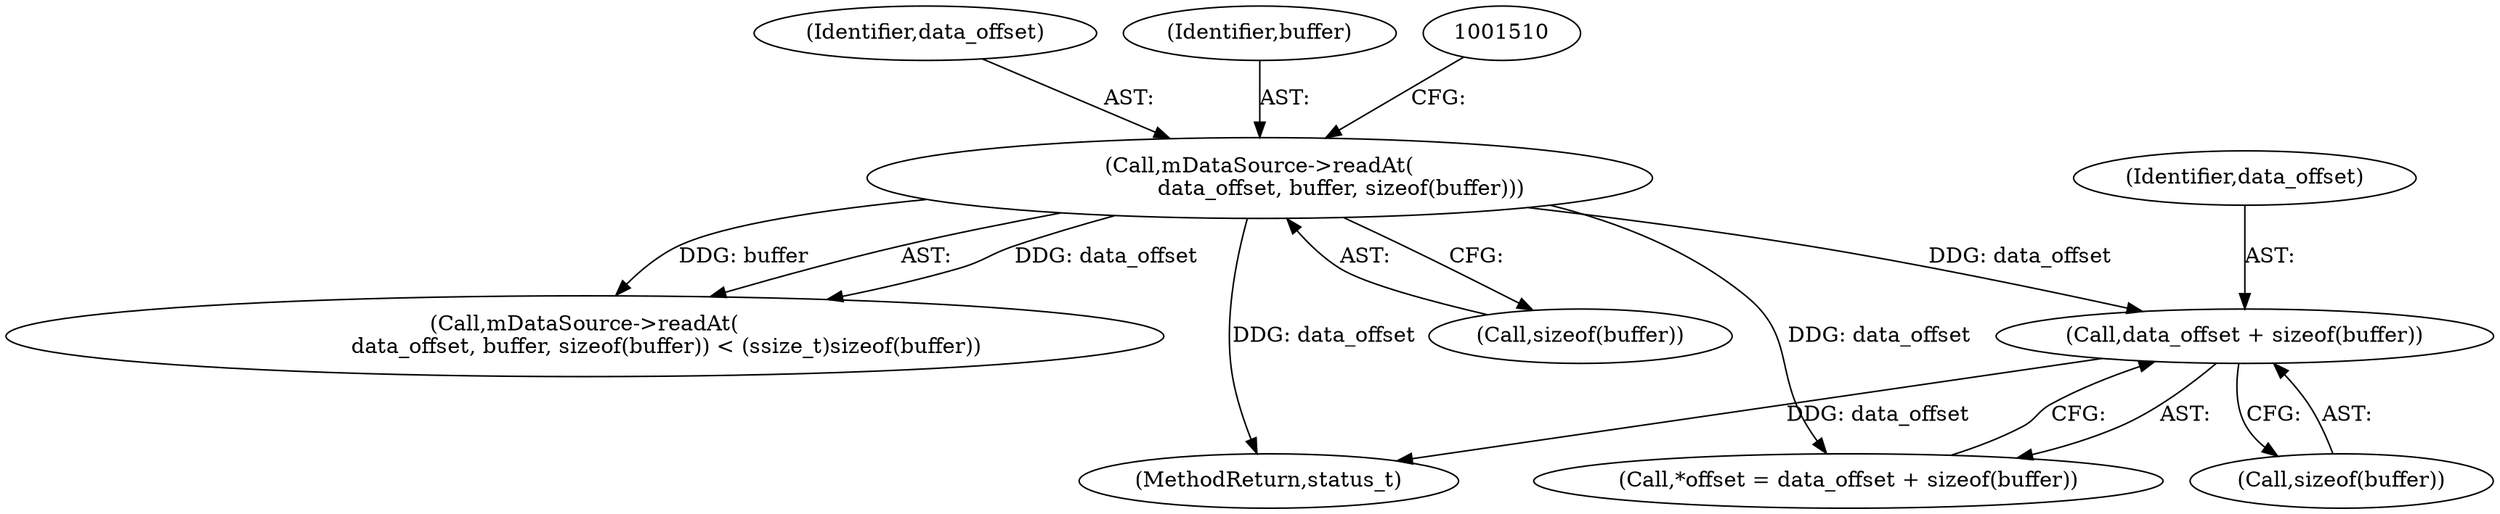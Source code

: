digraph "0_Android_6fe85f7e15203e48df2cc3e8e1c4bc6ad49dc968@API" {
"1001591" [label="(Call,data_offset + sizeof(buffer))"];
"1001504" [label="(Call,mDataSource->readAt(\n                        data_offset, buffer, sizeof(buffer)))"];
"1001505" [label="(Identifier,data_offset)"];
"1001503" [label="(Call,mDataSource->readAt(\n                        data_offset, buffer, sizeof(buffer)) < (ssize_t)sizeof(buffer))"];
"1001506" [label="(Identifier,buffer)"];
"1001592" [label="(Identifier,data_offset)"];
"1001588" [label="(Call,*offset = data_offset + sizeof(buffer))"];
"1001507" [label="(Call,sizeof(buffer))"];
"1001591" [label="(Call,data_offset + sizeof(buffer))"];
"1002931" [label="(MethodReturn,status_t)"];
"1001504" [label="(Call,mDataSource->readAt(\n                        data_offset, buffer, sizeof(buffer)))"];
"1001593" [label="(Call,sizeof(buffer))"];
"1001591" -> "1001588"  [label="AST: "];
"1001591" -> "1001593"  [label="CFG: "];
"1001592" -> "1001591"  [label="AST: "];
"1001593" -> "1001591"  [label="AST: "];
"1001588" -> "1001591"  [label="CFG: "];
"1001591" -> "1002931"  [label="DDG: data_offset"];
"1001504" -> "1001591"  [label="DDG: data_offset"];
"1001504" -> "1001503"  [label="AST: "];
"1001504" -> "1001507"  [label="CFG: "];
"1001505" -> "1001504"  [label="AST: "];
"1001506" -> "1001504"  [label="AST: "];
"1001507" -> "1001504"  [label="AST: "];
"1001510" -> "1001504"  [label="CFG: "];
"1001504" -> "1002931"  [label="DDG: data_offset"];
"1001504" -> "1001503"  [label="DDG: data_offset"];
"1001504" -> "1001503"  [label="DDG: buffer"];
"1001504" -> "1001588"  [label="DDG: data_offset"];
}
